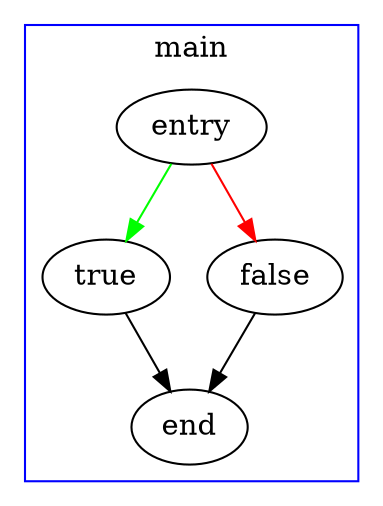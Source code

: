 strict digraph G {
  subgraph cluster_0 {
    label="main"
    color=blue
    subgraph_0_node_0[label="entry",shape=oval]
    subgraph_0_node_1[label="true",shape=oval]
    subgraph_0_node_2[label="false",shape=oval]
    subgraph_0_node_3[label="end",shape=oval]
    subgraph_0_node_0 -> subgraph_0_node_1 [color=green]
    subgraph_0_node_0 -> subgraph_0_node_2 [color=red]
    subgraph_0_node_1 -> subgraph_0_node_3
    subgraph_0_node_2 -> subgraph_0_node_3
  }
}
